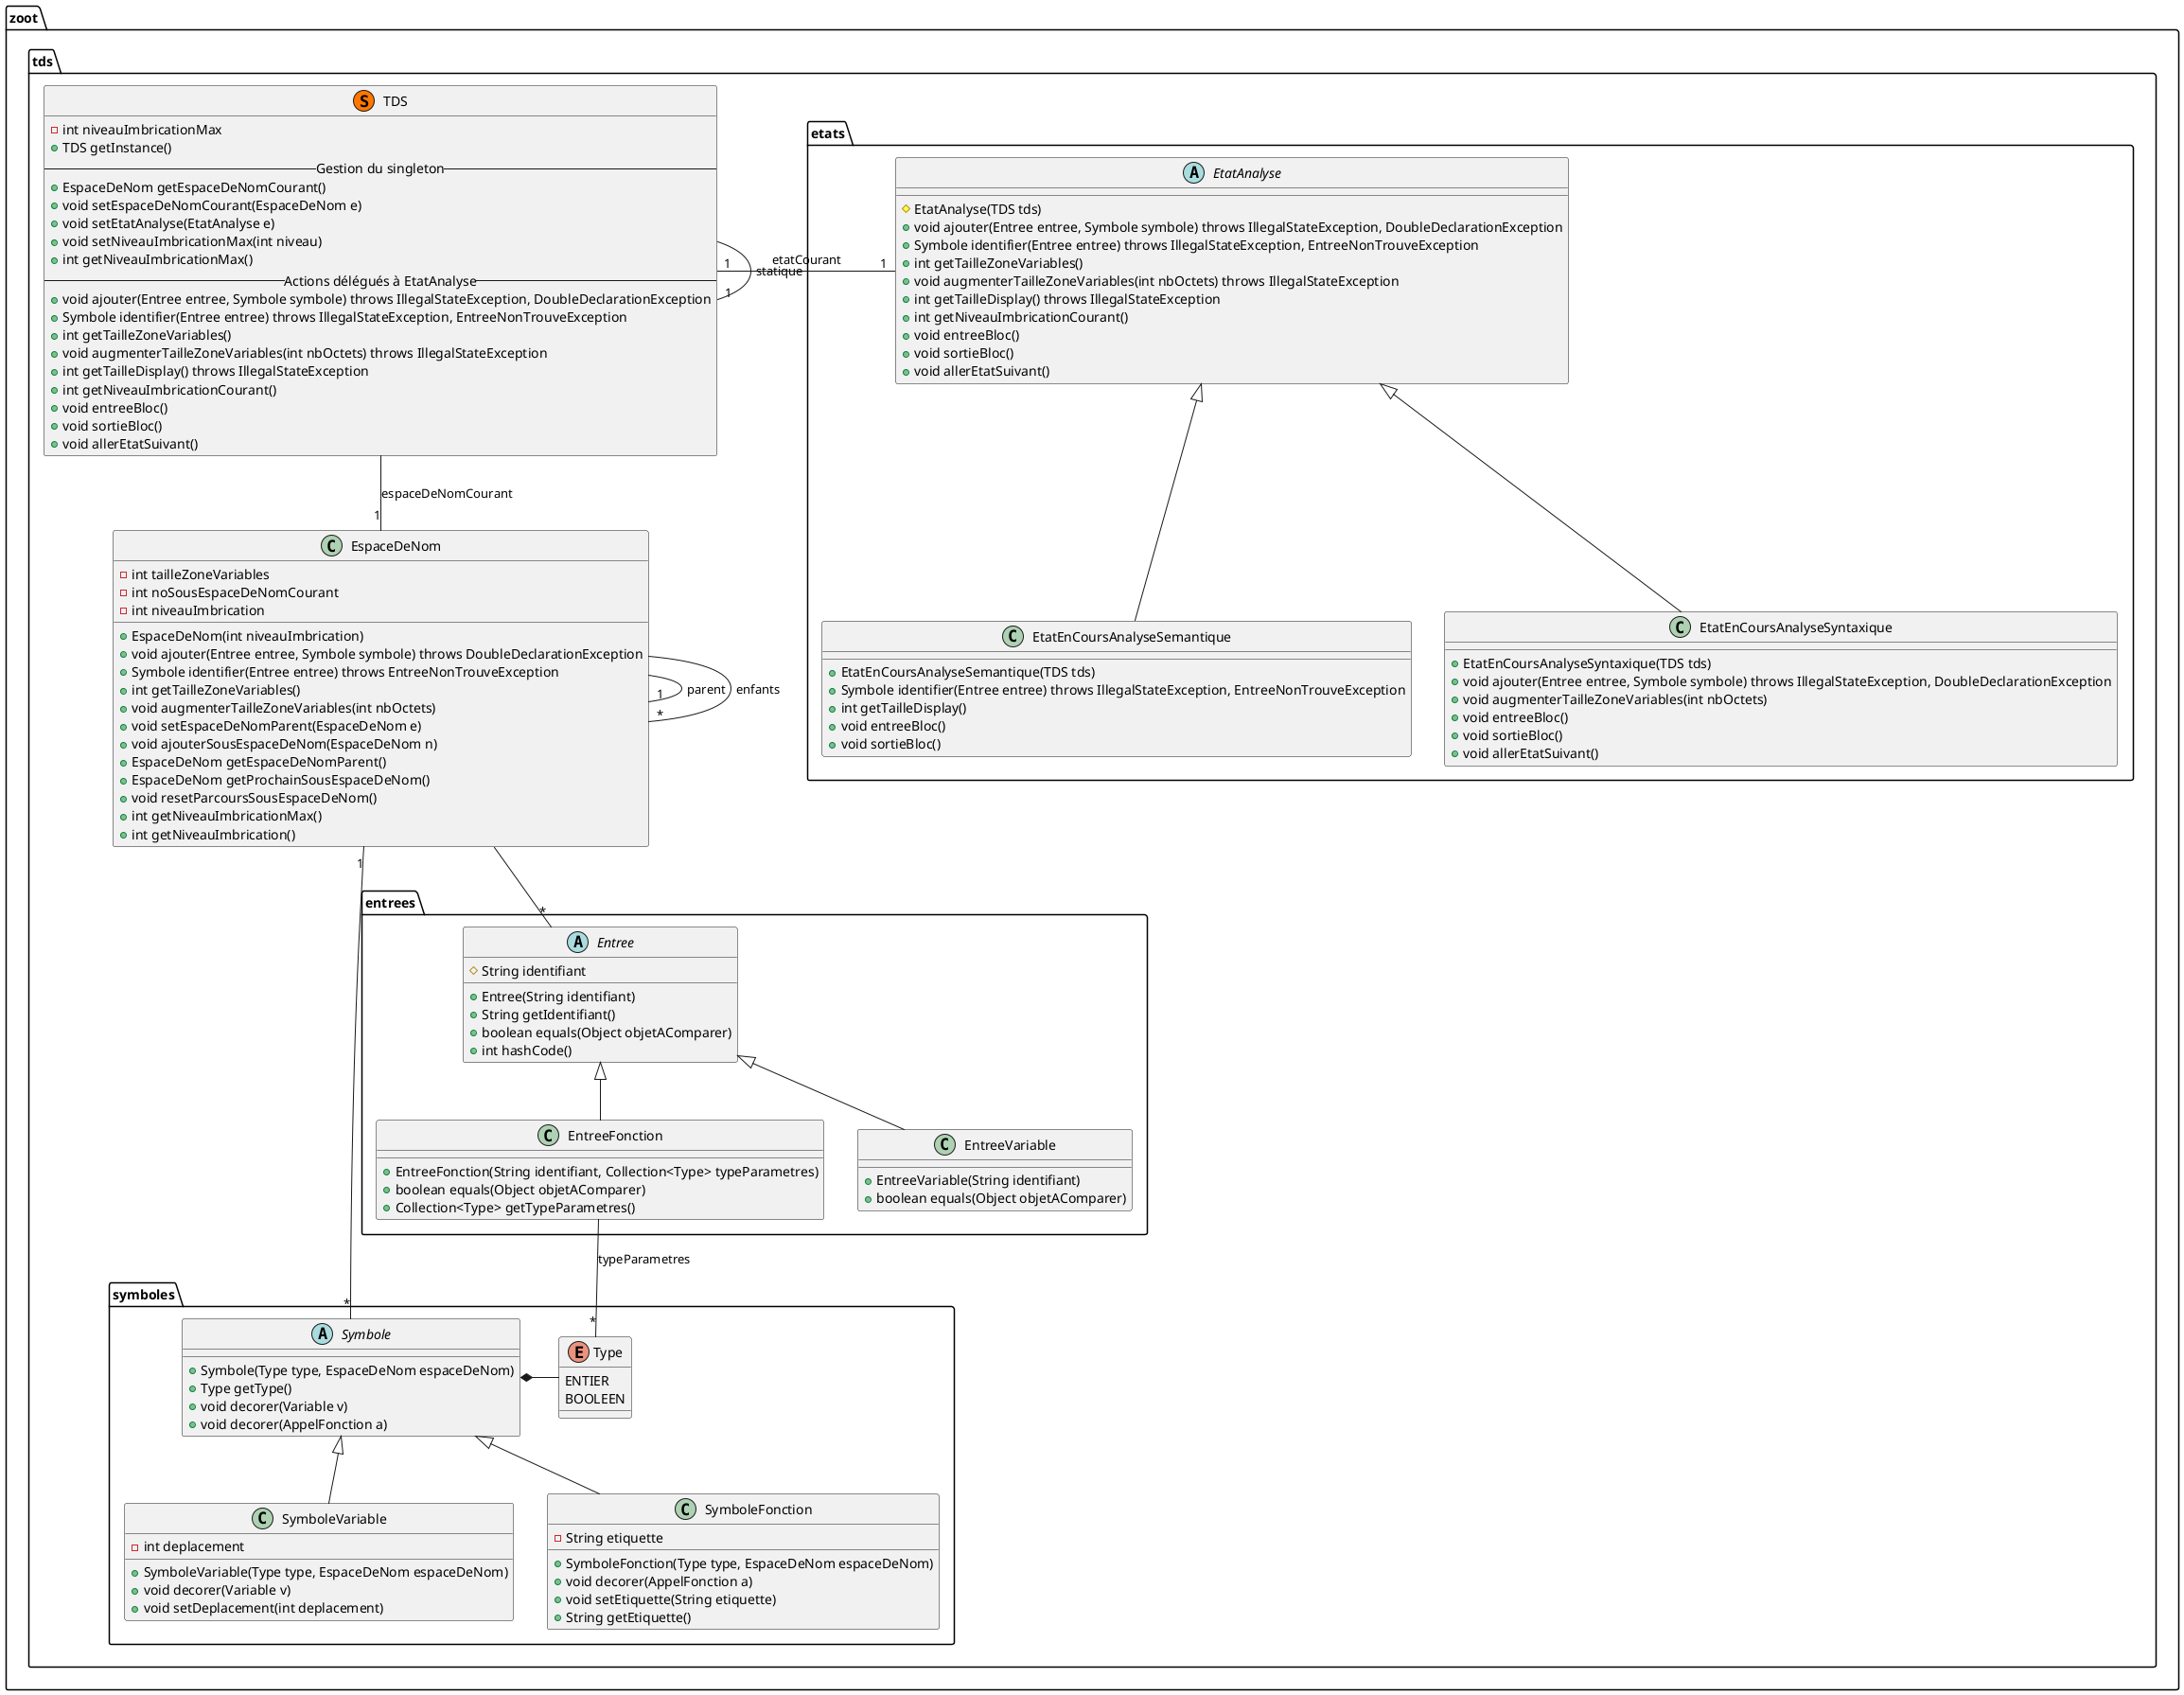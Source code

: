 @startuml "tds"

namespace zoot.tds {
  ' Includes

  ' Classes
  class TDS << (S,#FF7700) >> {
    - int niveauImbricationMax
    + TDS getInstance()
    -- Gestion du singleton --
    + EspaceDeNom getEspaceDeNomCourant()
    + void setEspaceDeNomCourant(EspaceDeNom e)
    + void setEtatAnalyse(EtatAnalyse e)
    + void setNiveauImbricationMax(int niveau)
    + int getNiveauImbricationMax()
    -- Actions délégués à EtatAnalyse --
    + void ajouter(Entree entree, Symbole symbole) throws IllegalStateException, DoubleDeclarationException
    + Symbole identifier(Entree entree) throws IllegalStateException, EntreeNonTrouveException
    + int getTailleZoneVariables()
    + void augmenterTailleZoneVariables(int nbOctets) throws IllegalStateException
    + int getTailleDisplay() throws IllegalStateException
    + int getNiveauImbricationCourant()
    + void entreeBloc()
    + void sortieBloc()
    + void allerEtatSuivant()
  }

  class EspaceDeNom {
    - int tailleZoneVariables
    - int noSousEspaceDeNomCourant
    - int niveauImbrication
    + EspaceDeNom(int niveauImbrication)
    + void ajouter(Entree entree, Symbole symbole) throws DoubleDeclarationException
    + Symbole identifier(Entree entree) throws EntreeNonTrouveException
    + int getTailleZoneVariables()
    + void augmenterTailleZoneVariables(int nbOctets)
    + void setEspaceDeNomParent(EspaceDeNom e)
    + void ajouterSousEspaceDeNom(EspaceDeNom n)
    + EspaceDeNom getEspaceDeNomParent()
    + EspaceDeNom getProchainSousEspaceDeNom()
    + void resetParcoursSousEspaceDeNom()
    + int getNiveauImbricationMax()
    + int getNiveauImbrication()
  }

  namespace etats {
    abstract EtatAnalyse {
      # EtatAnalyse(TDS tds)
      + void ajouter(Entree entree, Symbole symbole) throws IllegalStateException, DoubleDeclarationException
      + Symbole identifier(Entree entree) throws IllegalStateException, EntreeNonTrouveException
      + int getTailleZoneVariables()
      + void augmenterTailleZoneVariables(int nbOctets) throws IllegalStateException
      + int getTailleDisplay() throws IllegalStateException
      + int getNiveauImbricationCourant()
      + void entreeBloc()
      + void sortieBloc()
      + void allerEtatSuivant()
    }

    class EtatEnCoursAnalyseSyntaxique {
      + EtatEnCoursAnalyseSyntaxique(TDS tds)
      + void ajouter(Entree entree, Symbole symbole) throws IllegalStateException, DoubleDeclarationException
      + void augmenterTailleZoneVariables(int nbOctets)
      + void entreeBloc()
      + void sortieBloc()
      + void allerEtatSuivant()
    }

    class EtatEnCoursAnalyseSemantique {
      + EtatEnCoursAnalyseSemantique(TDS tds)
      + Symbole identifier(Entree entree) throws IllegalStateException, EntreeNonTrouveException
      + int getTailleDisplay()
      + void entreeBloc()
      + void sortieBloc()
    }
  }


  namespace entrees {
    abstract class Entree {
      # String identifiant
      + Entree(String identifiant)
      + String getIdentifiant()
      + boolean equals(Object objetAComparer)
      + int hashCode()
    }

    class EntreeVariable {
      + EntreeVariable(String identifiant)
      + boolean equals(Object objetAComparer)
    }

    class EntreeFonction {
      + EntreeFonction(String identifiant, Collection<Type> typeParametres)
      + boolean equals(Object objetAComparer)
      + Collection<Type> getTypeParametres()
    }
  }

  namespace symboles {
    abstract class Symbole {
      + Symbole(Type type, EspaceDeNom espaceDeNom)
      + Type getType()
      + void decorer(Variable v)
      + void decorer(AppelFonction a)
    }

    class SymboleVariable {
      - int deplacement
      + SymboleVariable(Type type, EspaceDeNom espaceDeNom)
      + void decorer(Variable v)
      + void setDeplacement(int deplacement)
    }

    class SymboleFonction {
      - String etiquette
      + SymboleFonction(Type type, EspaceDeNom espaceDeNom)
      + void decorer(AppelFonction a)
      + void setEtiquette(String etiquette)
      + String getEtiquette()
    }

    enum Type {
      ENTIER
      BOOLEEN
    }
  }

  ' Relations entre les classes
  TDS --"1" TDS : statique
  TDS --"1" EspaceDeNom : espaceDeNomCourant
  TDS "1"-left-"1" EtatAnalyse : etatCourant
  EspaceDeNom --"*" Entree
  EspaceDeNom "1"--"*" Symbole
  Symbole *-left- Type
  SymboleVariable -up-|> Symbole
  EntreeVariable -up-|> Entree
  SymboleFonction -up-|> Symbole
  EntreeFonction -up-|> Entree
  EntreeFonction --"*" Type : typeParametres
  EtatEnCoursAnalyseSemantique -up-|> EtatAnalyse
  EtatEnCoursAnalyseSyntaxique -up-|> EtatAnalyse
  EspaceDeNom --"1" EspaceDeNom : parent
  EspaceDeNom --"*" EspaceDeNom : enfants
}

@enduml
